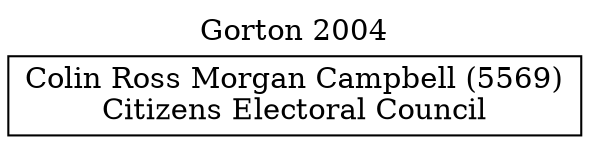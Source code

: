 // House preference flow
digraph "Colin Ross Morgan Campbell (5569)_Gorton_2004" {
	graph [label="Gorton 2004" labelloc=t mclimit=10]
	node [shape=box]
	"Colin Ross Morgan Campbell (5569)" [label="Colin Ross Morgan Campbell (5569)
Citizens Electoral Council"]
}
